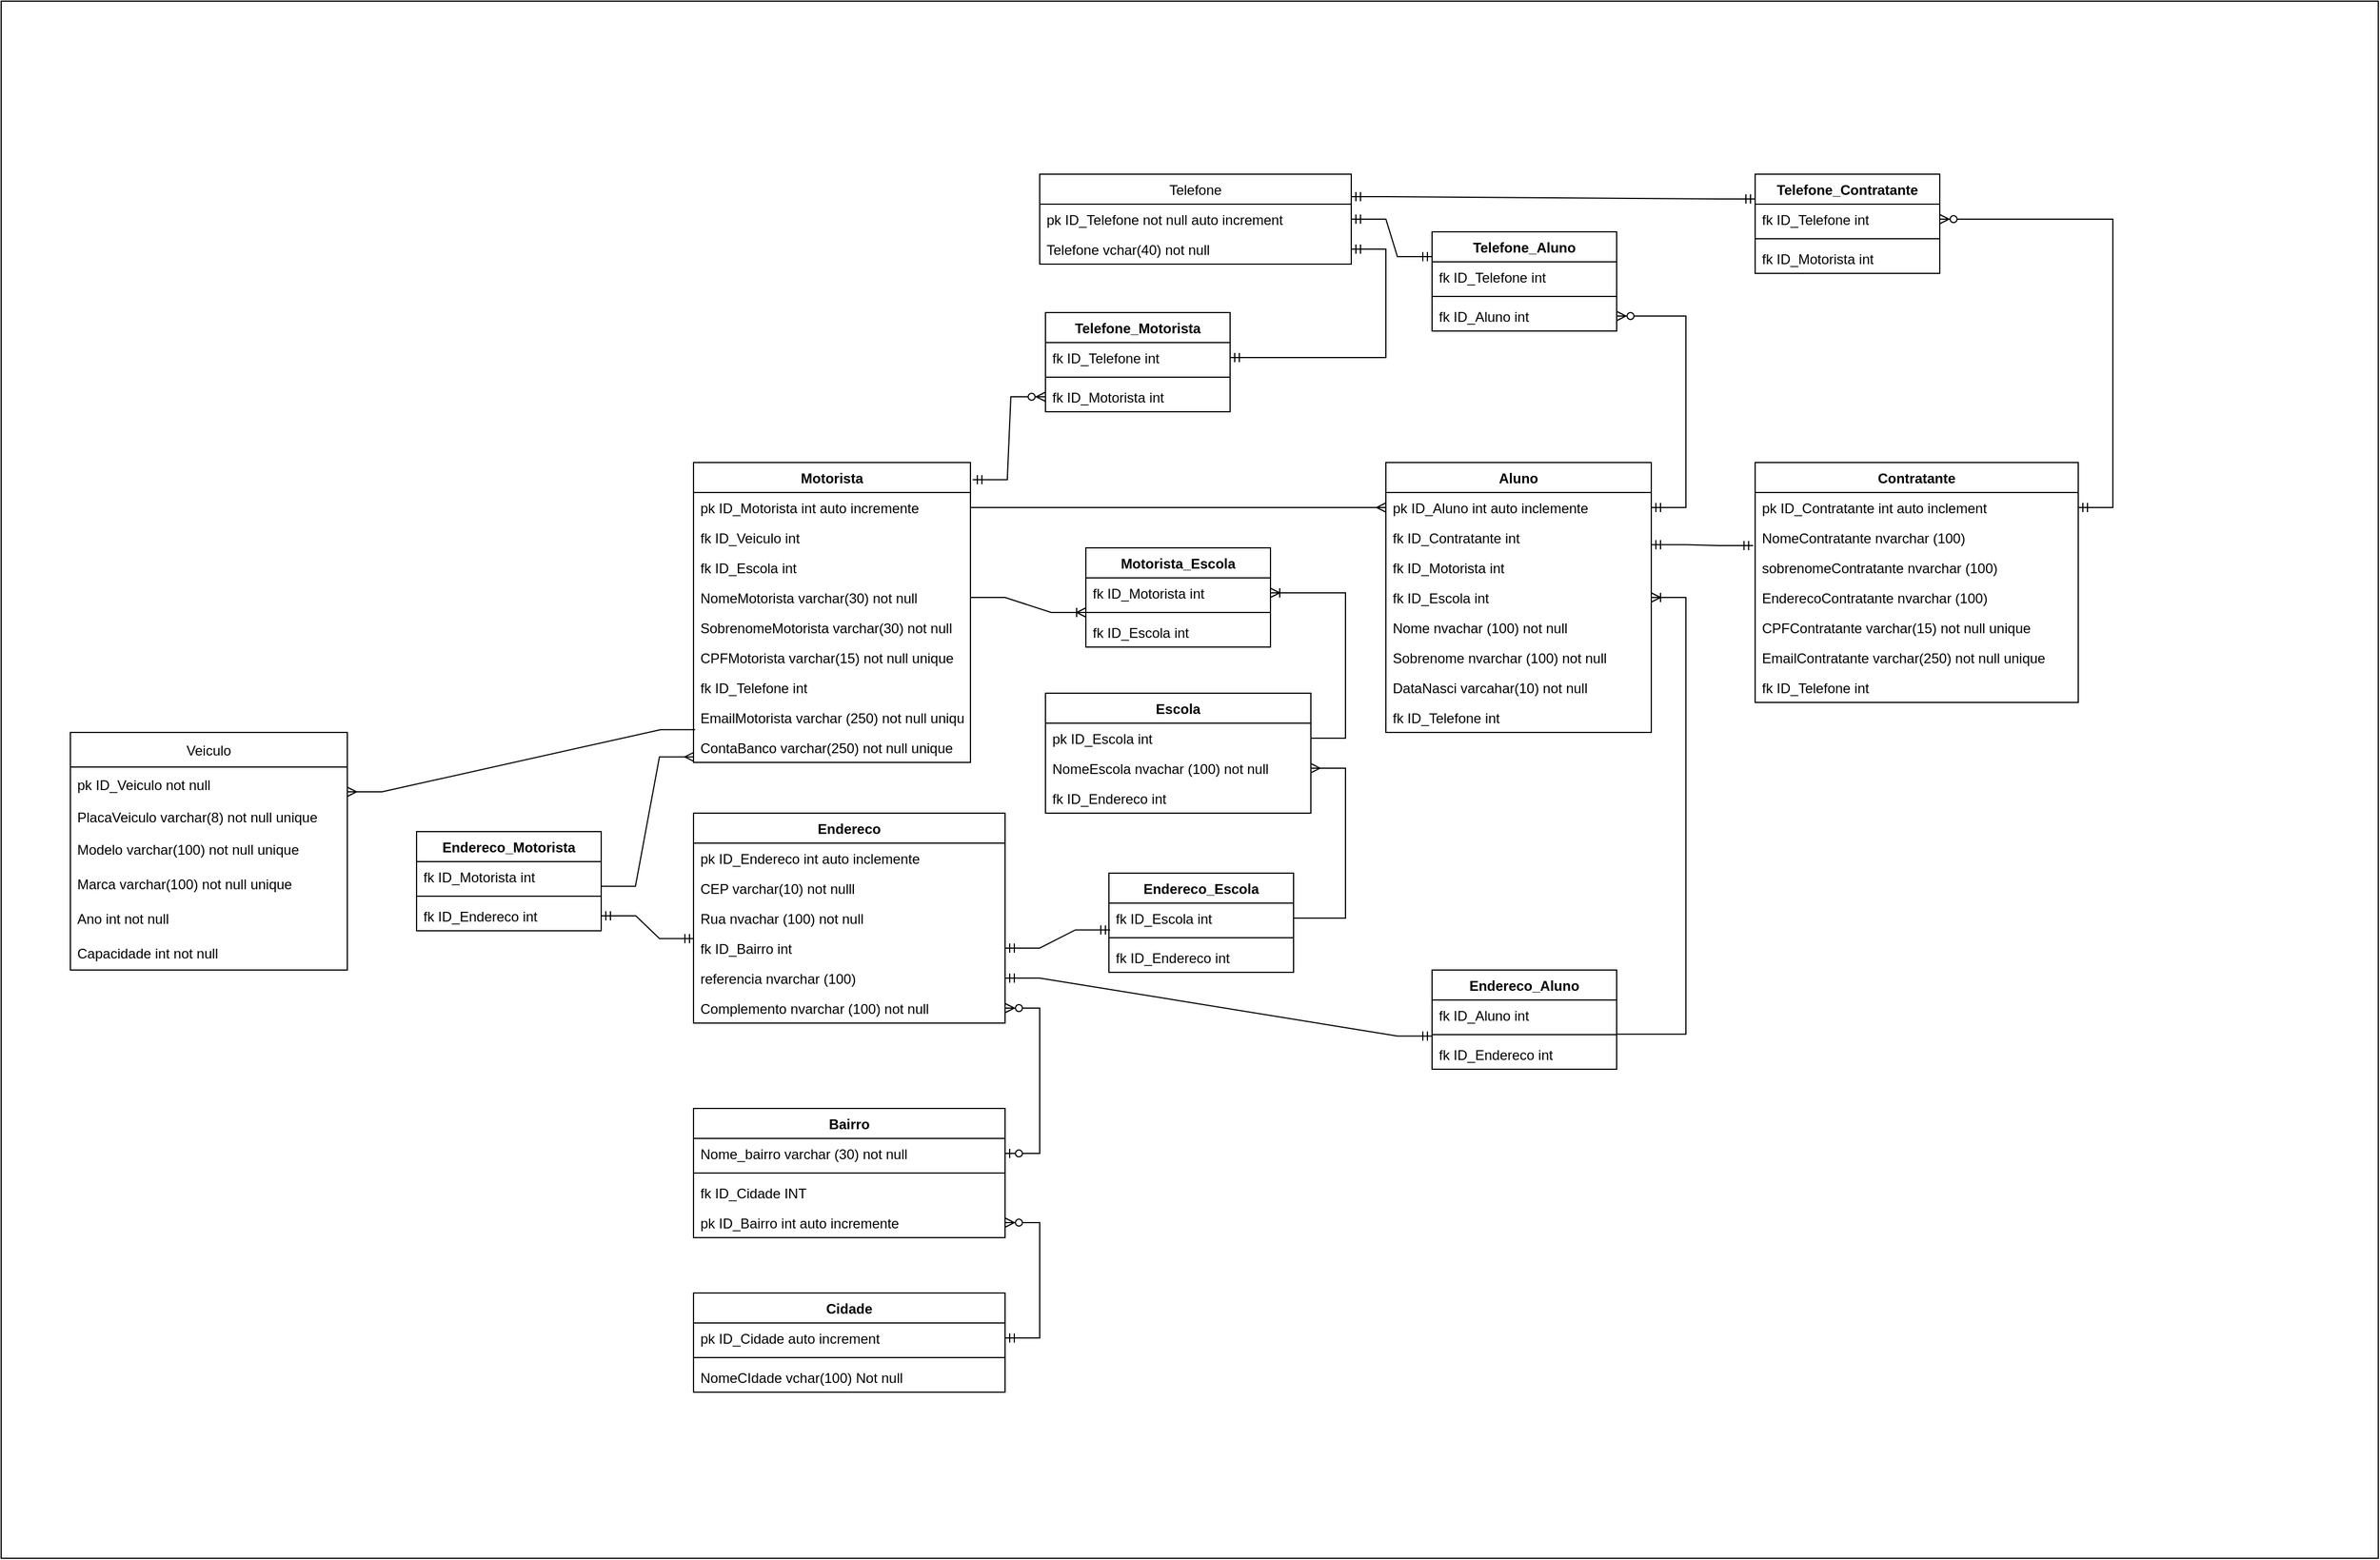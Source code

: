 <mxfile version="20.2.3" type="device"><diagram id="C5RBs43oDa-KdzZeNtuy" name="Page-1"><mxGraphModel dx="4017" dy="2792" grid="1" gridSize="10" guides="1" tooltips="1" connect="1" arrows="1" fold="1" page="1" pageScale="1" pageWidth="827" pageHeight="1169" math="0" shadow="0"><root><mxCell id="WIyWlLk6GJQsqaUBKTNV-0"/><mxCell id="WIyWlLk6GJQsqaUBKTNV-1" parent="WIyWlLk6GJQsqaUBKTNV-0"/><mxCell id="rhTi-nzraKTTdMHoR8_m-127" value="" style="rounded=0;whiteSpace=wrap;html=1;" vertex="1" parent="WIyWlLk6GJQsqaUBKTNV-1"><mxGeometry x="-640" y="-320" width="2060" height="1350" as="geometry"/></mxCell><mxCell id="ITnUbmTywbVTfuxP0WSA-22" value="Motorista" style="swimlane;fontStyle=1;align=center;verticalAlign=top;childLayout=stackLayout;horizontal=1;startSize=26;horizontalStack=0;resizeParent=1;resizeParentMax=0;resizeLast=0;collapsible=1;marginBottom=0;" parent="WIyWlLk6GJQsqaUBKTNV-1" vertex="1"><mxGeometry x="-40" y="80" width="240" height="260" as="geometry"/></mxCell><mxCell id="ITnUbmTywbVTfuxP0WSA-23" value="pk ID_Motorista int auto incremente" style="text;strokeColor=none;fillColor=none;align=left;verticalAlign=top;spacingLeft=4;spacingRight=4;overflow=hidden;rotatable=0;points=[[0,0.5],[1,0.5]];portConstraint=eastwest;" parent="ITnUbmTywbVTfuxP0WSA-22" vertex="1"><mxGeometry y="26" width="240" height="26" as="geometry"/></mxCell><mxCell id="ITnUbmTywbVTfuxP0WSA-55" value="fk ID_Veiculo int" style="text;strokeColor=none;fillColor=none;align=left;verticalAlign=top;spacingLeft=4;spacingRight=4;overflow=hidden;rotatable=0;points=[[0,0.5],[1,0.5]];portConstraint=eastwest;" parent="ITnUbmTywbVTfuxP0WSA-22" vertex="1"><mxGeometry y="52" width="240" height="26" as="geometry"/></mxCell><mxCell id="ITnUbmTywbVTfuxP0WSA-59" value="fk ID_Escola int" style="text;strokeColor=none;fillColor=none;align=left;verticalAlign=top;spacingLeft=4;spacingRight=4;overflow=hidden;rotatable=0;points=[[0,0.5],[1,0.5]];portConstraint=eastwest;" parent="ITnUbmTywbVTfuxP0WSA-22" vertex="1"><mxGeometry y="78" width="240" height="26" as="geometry"/></mxCell><mxCell id="ITnUbmTywbVTfuxP0WSA-60" value="NomeMotorista varchar(30) not null" style="text;strokeColor=none;fillColor=none;align=left;verticalAlign=top;spacingLeft=4;spacingRight=4;overflow=hidden;rotatable=0;points=[[0,0.5],[1,0.5]];portConstraint=eastwest;" parent="ITnUbmTywbVTfuxP0WSA-22" vertex="1"><mxGeometry y="104" width="240" height="26" as="geometry"/></mxCell><mxCell id="rhTi-nzraKTTdMHoR8_m-125" value="SobrenomeMotorista varchar(30) not null" style="text;strokeColor=none;fillColor=none;align=left;verticalAlign=top;spacingLeft=4;spacingRight=4;overflow=hidden;rotatable=0;points=[[0,0.5],[1,0.5]];portConstraint=eastwest;" vertex="1" parent="ITnUbmTywbVTfuxP0WSA-22"><mxGeometry y="130" width="240" height="26" as="geometry"/></mxCell><mxCell id="ITnUbmTywbVTfuxP0WSA-61" value="CPFMotorista varchar(15) not null unique" style="text;strokeColor=none;fillColor=none;align=left;verticalAlign=top;spacingLeft=4;spacingRight=4;overflow=hidden;rotatable=0;points=[[0,0.5],[1,0.5]];portConstraint=eastwest;" parent="ITnUbmTywbVTfuxP0WSA-22" vertex="1"><mxGeometry y="156" width="240" height="26" as="geometry"/></mxCell><mxCell id="ITnUbmTywbVTfuxP0WSA-62" value="fk ID_Telefone int" style="text;strokeColor=none;fillColor=none;align=left;verticalAlign=top;spacingLeft=4;spacingRight=4;overflow=hidden;rotatable=0;points=[[0,0.5],[1,0.5]];portConstraint=eastwest;" parent="ITnUbmTywbVTfuxP0WSA-22" vertex="1"><mxGeometry y="182" width="240" height="26" as="geometry"/></mxCell><mxCell id="ITnUbmTywbVTfuxP0WSA-63" value="EmailMotorista varchar (250) not null unique" style="text;strokeColor=none;fillColor=none;align=left;verticalAlign=top;spacingLeft=4;spacingRight=4;overflow=hidden;rotatable=0;points=[[0,0.5],[1,0.5]];portConstraint=eastwest;" parent="ITnUbmTywbVTfuxP0WSA-22" vertex="1"><mxGeometry y="208" width="240" height="26" as="geometry"/></mxCell><mxCell id="ITnUbmTywbVTfuxP0WSA-64" value="ContaBanco varchar(250) not null unique" style="text;strokeColor=none;fillColor=none;align=left;verticalAlign=top;spacingLeft=4;spacingRight=4;overflow=hidden;rotatable=0;points=[[0,0.5],[1,0.5]];portConstraint=eastwest;" parent="ITnUbmTywbVTfuxP0WSA-22" vertex="1"><mxGeometry y="234" width="240" height="26" as="geometry"/></mxCell><mxCell id="ITnUbmTywbVTfuxP0WSA-65" value="Escola" style="swimlane;fontStyle=1;align=center;verticalAlign=top;childLayout=stackLayout;horizontal=1;startSize=26;horizontalStack=0;resizeParent=1;resizeParentMax=0;resizeLast=0;collapsible=1;marginBottom=0;" parent="WIyWlLk6GJQsqaUBKTNV-1" vertex="1"><mxGeometry x="265" y="280" width="230" height="104" as="geometry"/></mxCell><mxCell id="ITnUbmTywbVTfuxP0WSA-66" value="pk ID_Escola int " style="text;strokeColor=none;fillColor=none;align=left;verticalAlign=top;spacingLeft=4;spacingRight=4;overflow=hidden;rotatable=0;points=[[0,0.5],[1,0.5]];portConstraint=eastwest;" parent="ITnUbmTywbVTfuxP0WSA-65" vertex="1"><mxGeometry y="26" width="230" height="26" as="geometry"/></mxCell><mxCell id="ITnUbmTywbVTfuxP0WSA-68" value="NomeEscola nvachar (100) not null" style="text;strokeColor=none;fillColor=none;align=left;verticalAlign=top;spacingLeft=4;spacingRight=4;overflow=hidden;rotatable=0;points=[[0,0.5],[1,0.5]];portConstraint=eastwest;" parent="ITnUbmTywbVTfuxP0WSA-65" vertex="1"><mxGeometry y="52" width="230" height="26" as="geometry"/></mxCell><mxCell id="ITnUbmTywbVTfuxP0WSA-69" value="fk ID_Endereco int " style="text;strokeColor=none;fillColor=none;align=left;verticalAlign=top;spacingLeft=4;spacingRight=4;overflow=hidden;rotatable=0;points=[[0,0.5],[1,0.5]];portConstraint=eastwest;" parent="ITnUbmTywbVTfuxP0WSA-65" vertex="1"><mxGeometry y="78" width="230" height="26" as="geometry"/></mxCell><mxCell id="ITnUbmTywbVTfuxP0WSA-75" value="Veiculo" style="swimlane;fontStyle=0;childLayout=stackLayout;horizontal=1;startSize=30;horizontalStack=0;resizeParent=1;resizeParentMax=0;resizeLast=0;collapsible=1;marginBottom=0;" parent="WIyWlLk6GJQsqaUBKTNV-1" vertex="1"><mxGeometry x="-580" y="314" width="240" height="206" as="geometry"/></mxCell><mxCell id="ITnUbmTywbVTfuxP0WSA-78" value="pk ID_Veiculo not null" style="text;strokeColor=none;fillColor=none;align=left;verticalAlign=middle;spacingLeft=4;spacingRight=4;overflow=hidden;points=[[0,0.5],[1,0.5]];portConstraint=eastwest;rotatable=0;" parent="ITnUbmTywbVTfuxP0WSA-75" vertex="1"><mxGeometry y="30" width="240" height="30" as="geometry"/></mxCell><mxCell id="ITnUbmTywbVTfuxP0WSA-25" value="PlacaVeiculo varchar(8) not null unique" style="text;strokeColor=none;fillColor=none;align=left;verticalAlign=top;spacingLeft=4;spacingRight=4;overflow=hidden;rotatable=0;points=[[0,0.5],[1,0.5]];portConstraint=eastwest;" parent="ITnUbmTywbVTfuxP0WSA-75" vertex="1"><mxGeometry y="60" width="240" height="26" as="geometry"/></mxCell><mxCell id="ITnUbmTywbVTfuxP0WSA-76" value="Modelo varchar(100) not null unique" style="text;strokeColor=none;fillColor=none;align=left;verticalAlign=middle;spacingLeft=4;spacingRight=4;overflow=hidden;points=[[0,0.5],[1,0.5]];portConstraint=eastwest;rotatable=0;" parent="ITnUbmTywbVTfuxP0WSA-75" vertex="1"><mxGeometry y="86" width="240" height="30" as="geometry"/></mxCell><mxCell id="rhTi-nzraKTTdMHoR8_m-111" value="Marca varchar(100) not null unique" style="text;strokeColor=none;fillColor=none;align=left;verticalAlign=middle;spacingLeft=4;spacingRight=4;overflow=hidden;points=[[0,0.5],[1,0.5]];portConstraint=eastwest;rotatable=0;" vertex="1" parent="ITnUbmTywbVTfuxP0WSA-75"><mxGeometry y="116" width="240" height="30" as="geometry"/></mxCell><mxCell id="rhTi-nzraKTTdMHoR8_m-112" value="Ano int not null" style="text;strokeColor=none;fillColor=none;align=left;verticalAlign=middle;spacingLeft=4;spacingRight=4;overflow=hidden;points=[[0,0.5],[1,0.5]];portConstraint=eastwest;rotatable=0;" vertex="1" parent="ITnUbmTywbVTfuxP0WSA-75"><mxGeometry y="146" width="240" height="30" as="geometry"/></mxCell><mxCell id="ITnUbmTywbVTfuxP0WSA-77" value="Capacidade int not null" style="text;strokeColor=none;fillColor=none;align=left;verticalAlign=middle;spacingLeft=4;spacingRight=4;overflow=hidden;points=[[0,0.5],[1,0.5]];portConstraint=eastwest;rotatable=0;" parent="ITnUbmTywbVTfuxP0WSA-75" vertex="1"><mxGeometry y="176" width="240" height="30" as="geometry"/></mxCell><mxCell id="ITnUbmTywbVTfuxP0WSA-79" value="Aluno" style="swimlane;fontStyle=1;align=center;verticalAlign=top;childLayout=stackLayout;horizontal=1;startSize=26;horizontalStack=0;resizeParent=1;resizeParentMax=0;resizeLast=0;collapsible=1;marginBottom=0;" parent="WIyWlLk6GJQsqaUBKTNV-1" vertex="1"><mxGeometry x="560" y="80" width="230" height="234" as="geometry"/></mxCell><mxCell id="ITnUbmTywbVTfuxP0WSA-80" value="pk ID_Aluno int auto inclemente" style="text;strokeColor=none;fillColor=none;align=left;verticalAlign=top;spacingLeft=4;spacingRight=4;overflow=hidden;rotatable=0;points=[[0,0.5],[1,0.5]];portConstraint=eastwest;" parent="ITnUbmTywbVTfuxP0WSA-79" vertex="1"><mxGeometry y="26" width="230" height="26" as="geometry"/></mxCell><mxCell id="rhTi-nzraKTTdMHoR8_m-65" value="fk ID_Contratante int" style="text;strokeColor=none;fillColor=none;align=left;verticalAlign=top;spacingLeft=4;spacingRight=4;overflow=hidden;rotatable=0;points=[[0,0.5],[1,0.5]];portConstraint=eastwest;" vertex="1" parent="ITnUbmTywbVTfuxP0WSA-79"><mxGeometry y="52" width="230" height="26" as="geometry"/></mxCell><mxCell id="ITnUbmTywbVTfuxP0WSA-82" value="fk ID_Motorista int" style="text;strokeColor=none;fillColor=none;align=left;verticalAlign=top;spacingLeft=4;spacingRight=4;overflow=hidden;rotatable=0;points=[[0,0.5],[1,0.5]];portConstraint=eastwest;" parent="ITnUbmTywbVTfuxP0WSA-79" vertex="1"><mxGeometry y="78" width="230" height="26" as="geometry"/></mxCell><mxCell id="ITnUbmTywbVTfuxP0WSA-84" value="fk ID_Escola int" style="text;strokeColor=none;fillColor=none;align=left;verticalAlign=top;spacingLeft=4;spacingRight=4;overflow=hidden;rotatable=0;points=[[0,0.5],[1,0.5]];portConstraint=eastwest;" parent="ITnUbmTywbVTfuxP0WSA-79" vertex="1"><mxGeometry y="104" width="230" height="26" as="geometry"/></mxCell><mxCell id="rhTi-nzraKTTdMHoR8_m-80" value="Nome nvachar (100) not null" style="text;strokeColor=none;fillColor=none;align=left;verticalAlign=top;spacingLeft=4;spacingRight=4;overflow=hidden;rotatable=0;points=[[0,0.5],[1,0.5]];portConstraint=eastwest;" vertex="1" parent="ITnUbmTywbVTfuxP0WSA-79"><mxGeometry y="130" width="230" height="26" as="geometry"/></mxCell><mxCell id="rhTi-nzraKTTdMHoR8_m-81" value="Sobrenome nvarchar (100) not null" style="text;strokeColor=none;fillColor=none;align=left;verticalAlign=top;spacingLeft=4;spacingRight=4;overflow=hidden;rotatable=0;points=[[0,0.5],[1,0.5]];portConstraint=eastwest;" vertex="1" parent="ITnUbmTywbVTfuxP0WSA-79"><mxGeometry y="156" width="230" height="26" as="geometry"/></mxCell><mxCell id="rhTi-nzraKTTdMHoR8_m-82" value="DataNasci varcahar(10) not null" style="text;strokeColor=none;fillColor=none;align=left;verticalAlign=top;spacingLeft=4;spacingRight=4;overflow=hidden;rotatable=0;points=[[0,0.5],[1,0.5]];portConstraint=eastwest;" vertex="1" parent="ITnUbmTywbVTfuxP0WSA-79"><mxGeometry y="182" width="230" height="26" as="geometry"/></mxCell><mxCell id="rhTi-nzraKTTdMHoR8_m-83" value="fk ID_Telefone int" style="text;strokeColor=none;fillColor=none;align=left;verticalAlign=top;spacingLeft=4;spacingRight=4;overflow=hidden;rotatable=0;points=[[0,0.5],[1,0.5]];portConstraint=eastwest;" vertex="1" parent="ITnUbmTywbVTfuxP0WSA-79"><mxGeometry y="208" width="230" height="26" as="geometry"/></mxCell><mxCell id="ITnUbmTywbVTfuxP0WSA-85" value="Contratante" style="swimlane;fontStyle=1;align=center;verticalAlign=top;childLayout=stackLayout;horizontal=1;startSize=26;horizontalStack=0;resizeParent=1;resizeParentMax=0;resizeLast=0;collapsible=1;marginBottom=0;" parent="WIyWlLk6GJQsqaUBKTNV-1" vertex="1"><mxGeometry x="880" y="80" width="280" height="208" as="geometry"/></mxCell><mxCell id="ITnUbmTywbVTfuxP0WSA-86" value="pk ID_Contratante int auto inclement" style="text;strokeColor=none;fillColor=none;align=left;verticalAlign=top;spacingLeft=4;spacingRight=4;overflow=hidden;rotatable=0;points=[[0,0.5],[1,0.5]];portConstraint=eastwest;" parent="ITnUbmTywbVTfuxP0WSA-85" vertex="1"><mxGeometry y="26" width="280" height="26" as="geometry"/></mxCell><mxCell id="ITnUbmTywbVTfuxP0WSA-89" value="NomeContratante nvarchar (100)" style="text;strokeColor=none;fillColor=none;align=left;verticalAlign=top;spacingLeft=4;spacingRight=4;overflow=hidden;rotatable=0;points=[[0,0.5],[1,0.5]];portConstraint=eastwest;" parent="ITnUbmTywbVTfuxP0WSA-85" vertex="1"><mxGeometry y="52" width="280" height="26" as="geometry"/></mxCell><mxCell id="rhTi-nzraKTTdMHoR8_m-126" value="sobrenomeContratante nvarchar (100)" style="text;strokeColor=none;fillColor=none;align=left;verticalAlign=top;spacingLeft=4;spacingRight=4;overflow=hidden;rotatable=0;points=[[0,0.5],[1,0.5]];portConstraint=eastwest;" vertex="1" parent="ITnUbmTywbVTfuxP0WSA-85"><mxGeometry y="78" width="280" height="26" as="geometry"/></mxCell><mxCell id="ITnUbmTywbVTfuxP0WSA-90" value="EnderecoContratante nvarchar (100)" style="text;strokeColor=none;fillColor=none;align=left;verticalAlign=top;spacingLeft=4;spacingRight=4;overflow=hidden;rotatable=0;points=[[0,0.5],[1,0.5]];portConstraint=eastwest;" parent="ITnUbmTywbVTfuxP0WSA-85" vertex="1"><mxGeometry y="104" width="280" height="26" as="geometry"/></mxCell><mxCell id="ITnUbmTywbVTfuxP0WSA-91" value="CPFContratante varchar(15) not null unique" style="text;strokeColor=none;fillColor=none;align=left;verticalAlign=top;spacingLeft=4;spacingRight=4;overflow=hidden;rotatable=0;points=[[0,0.5],[1,0.5]];portConstraint=eastwest;" parent="ITnUbmTywbVTfuxP0WSA-85" vertex="1"><mxGeometry y="130" width="280" height="26" as="geometry"/></mxCell><mxCell id="ITnUbmTywbVTfuxP0WSA-92" value="EmailContratante varchar(250) not null unique" style="text;strokeColor=none;fillColor=none;align=left;verticalAlign=top;spacingLeft=4;spacingRight=4;overflow=hidden;rotatable=0;points=[[0,0.5],[1,0.5]];portConstraint=eastwest;" parent="ITnUbmTywbVTfuxP0WSA-85" vertex="1"><mxGeometry y="156" width="280" height="26" as="geometry"/></mxCell><mxCell id="rhTi-nzraKTTdMHoR8_m-98" value="fk ID_Telefone int" style="text;strokeColor=none;fillColor=none;align=left;verticalAlign=top;spacingLeft=4;spacingRight=4;overflow=hidden;rotatable=0;points=[[0,0.5],[1,0.5]];portConstraint=eastwest;" vertex="1" parent="ITnUbmTywbVTfuxP0WSA-85"><mxGeometry y="182" width="280" height="26" as="geometry"/></mxCell><mxCell id="rhTi-nzraKTTdMHoR8_m-3" value="Motorista_Escola" style="swimlane;fontStyle=1;align=center;verticalAlign=top;childLayout=stackLayout;horizontal=1;startSize=26;horizontalStack=0;resizeParent=1;resizeParentMax=0;resizeLast=0;collapsible=1;marginBottom=0;" vertex="1" parent="WIyWlLk6GJQsqaUBKTNV-1"><mxGeometry x="300" y="154" width="160" height="86" as="geometry"/></mxCell><mxCell id="rhTi-nzraKTTdMHoR8_m-4" value="fk ID_Motorista int" style="text;strokeColor=none;fillColor=none;align=left;verticalAlign=top;spacingLeft=4;spacingRight=4;overflow=hidden;rotatable=0;points=[[0,0.5],[1,0.5]];portConstraint=eastwest;" vertex="1" parent="rhTi-nzraKTTdMHoR8_m-3"><mxGeometry y="26" width="160" height="26" as="geometry"/></mxCell><mxCell id="rhTi-nzraKTTdMHoR8_m-5" value="" style="line;strokeWidth=1;fillColor=none;align=left;verticalAlign=middle;spacingTop=-1;spacingLeft=3;spacingRight=3;rotatable=0;labelPosition=right;points=[];portConstraint=eastwest;" vertex="1" parent="rhTi-nzraKTTdMHoR8_m-3"><mxGeometry y="52" width="160" height="8" as="geometry"/></mxCell><mxCell id="rhTi-nzraKTTdMHoR8_m-6" value="fk ID_Escola int" style="text;strokeColor=none;fillColor=none;align=left;verticalAlign=top;spacingLeft=4;spacingRight=4;overflow=hidden;rotatable=0;points=[[0,0.5],[1,0.5]];portConstraint=eastwest;" vertex="1" parent="rhTi-nzraKTTdMHoR8_m-3"><mxGeometry y="60" width="160" height="26" as="geometry"/></mxCell><mxCell id="rhTi-nzraKTTdMHoR8_m-8" value="" style="edgeStyle=entityRelationEdgeStyle;fontSize=12;html=1;endArrow=ERoneToMany;rounded=0;" edge="1" parent="WIyWlLk6GJQsqaUBKTNV-1" source="ITnUbmTywbVTfuxP0WSA-66" target="rhTi-nzraKTTdMHoR8_m-4"><mxGeometry width="100" height="100" relative="1" as="geometry"><mxPoint x="600" y="330" as="sourcePoint"/><mxPoint x="510" y="210" as="targetPoint"/></mxGeometry></mxCell><mxCell id="rhTi-nzraKTTdMHoR8_m-9" value="" style="edgeStyle=entityRelationEdgeStyle;fontSize=12;html=1;endArrow=ERoneToMany;rounded=0;exitX=1;exitY=0.5;exitDx=0;exitDy=0;" edge="1" parent="WIyWlLk6GJQsqaUBKTNV-1" source="ITnUbmTywbVTfuxP0WSA-60"><mxGeometry width="100" height="100" relative="1" as="geometry"><mxPoint x="220" y="310" as="sourcePoint"/><mxPoint x="300" y="210" as="targetPoint"/></mxGeometry></mxCell><mxCell id="rhTi-nzraKTTdMHoR8_m-10" value="" style="edgeStyle=entityRelationEdgeStyle;fontSize=12;html=1;endArrow=ERmany;rounded=0;entryX=1;entryY=0.25;entryDx=0;entryDy=0;exitX=0.006;exitY=-0.091;exitDx=0;exitDy=0;exitPerimeter=0;" edge="1" parent="WIyWlLk6GJQsqaUBKTNV-1" source="ITnUbmTywbVTfuxP0WSA-64" target="ITnUbmTywbVTfuxP0WSA-75"><mxGeometry width="100" height="100" relative="1" as="geometry"><mxPoint x="250" y="370" as="sourcePoint"/><mxPoint x="690" y="300" as="targetPoint"/></mxGeometry></mxCell><mxCell id="rhTi-nzraKTTdMHoR8_m-11" value="Telefone" style="swimlane;fontStyle=0;childLayout=stackLayout;horizontal=1;startSize=26;fillColor=none;horizontalStack=0;resizeParent=1;resizeParentMax=0;resizeLast=0;collapsible=1;marginBottom=0;" vertex="1" parent="WIyWlLk6GJQsqaUBKTNV-1"><mxGeometry x="260" y="-170" width="270" height="78" as="geometry"/></mxCell><mxCell id="rhTi-nzraKTTdMHoR8_m-12" value="pk ID_Telefone not null auto increment" style="text;strokeColor=none;fillColor=none;align=left;verticalAlign=top;spacingLeft=4;spacingRight=4;overflow=hidden;rotatable=0;points=[[0,0.5],[1,0.5]];portConstraint=eastwest;" vertex="1" parent="rhTi-nzraKTTdMHoR8_m-11"><mxGeometry y="26" width="270" height="26" as="geometry"/></mxCell><mxCell id="rhTi-nzraKTTdMHoR8_m-13" value="Telefone vchar(40) not null" style="text;strokeColor=none;fillColor=none;align=left;verticalAlign=top;spacingLeft=4;spacingRight=4;overflow=hidden;rotatable=0;points=[[0,0.5],[1,0.5]];portConstraint=eastwest;" vertex="1" parent="rhTi-nzraKTTdMHoR8_m-11"><mxGeometry y="52" width="270" height="26" as="geometry"/></mxCell><mxCell id="rhTi-nzraKTTdMHoR8_m-29" value="Endereco" style="swimlane;fontStyle=1;align=center;verticalAlign=top;childLayout=stackLayout;horizontal=1;startSize=26;horizontalStack=0;resizeParent=1;resizeParentMax=0;resizeLast=0;collapsible=1;marginBottom=0;" vertex="1" parent="WIyWlLk6GJQsqaUBKTNV-1"><mxGeometry x="-40" y="384" width="270" height="182" as="geometry"/></mxCell><mxCell id="rhTi-nzraKTTdMHoR8_m-30" value="pk ID_Endereco int auto inclemente" style="text;strokeColor=none;fillColor=none;align=left;verticalAlign=top;spacingLeft=4;spacingRight=4;overflow=hidden;rotatable=0;points=[[0,0.5],[1,0.5]];portConstraint=eastwest;" vertex="1" parent="rhTi-nzraKTTdMHoR8_m-29"><mxGeometry y="26" width="270" height="26" as="geometry"/></mxCell><mxCell id="rhTi-nzraKTTdMHoR8_m-32" value="CEP varchar(10) not nulll " style="text;strokeColor=none;fillColor=none;align=left;verticalAlign=top;spacingLeft=4;spacingRight=4;overflow=hidden;rotatable=0;points=[[0,0.5],[1,0.5]];portConstraint=eastwest;" vertex="1" parent="rhTi-nzraKTTdMHoR8_m-29"><mxGeometry y="52" width="270" height="26" as="geometry"/></mxCell><mxCell id="rhTi-nzraKTTdMHoR8_m-33" value="Rua nvachar (100) not null" style="text;strokeColor=none;fillColor=none;align=left;verticalAlign=top;spacingLeft=4;spacingRight=4;overflow=hidden;rotatable=0;points=[[0,0.5],[1,0.5]];portConstraint=eastwest;" vertex="1" parent="rhTi-nzraKTTdMHoR8_m-29"><mxGeometry y="78" width="270" height="26" as="geometry"/></mxCell><mxCell id="rhTi-nzraKTTdMHoR8_m-34" value="fk ID_Bairro int " style="text;strokeColor=none;fillColor=none;align=left;verticalAlign=top;spacingLeft=4;spacingRight=4;overflow=hidden;rotatable=0;points=[[0,0.5],[1,0.5]];portConstraint=eastwest;" vertex="1" parent="rhTi-nzraKTTdMHoR8_m-29"><mxGeometry y="104" width="270" height="26" as="geometry"/></mxCell><mxCell id="rhTi-nzraKTTdMHoR8_m-37" value="referencia nvarchar (100) " style="text;strokeColor=none;fillColor=none;align=left;verticalAlign=top;spacingLeft=4;spacingRight=4;overflow=hidden;rotatable=0;points=[[0,0.5],[1,0.5]];portConstraint=eastwest;" vertex="1" parent="rhTi-nzraKTTdMHoR8_m-29"><mxGeometry y="130" width="270" height="26" as="geometry"/></mxCell><mxCell id="rhTi-nzraKTTdMHoR8_m-38" value="Complemento nvarchar (100) not null" style="text;strokeColor=none;fillColor=none;align=left;verticalAlign=top;spacingLeft=4;spacingRight=4;overflow=hidden;rotatable=0;points=[[0,0.5],[1,0.5]];portConstraint=eastwest;" vertex="1" parent="rhTi-nzraKTTdMHoR8_m-29"><mxGeometry y="156" width="270" height="26" as="geometry"/></mxCell><mxCell id="rhTi-nzraKTTdMHoR8_m-48" value="Endereco_Aluno" style="swimlane;fontStyle=1;align=center;verticalAlign=top;childLayout=stackLayout;horizontal=1;startSize=26;horizontalStack=0;resizeParent=1;resizeParentMax=0;resizeLast=0;collapsible=1;marginBottom=0;" vertex="1" parent="WIyWlLk6GJQsqaUBKTNV-1"><mxGeometry x="600" y="520" width="160" height="86" as="geometry"/></mxCell><mxCell id="rhTi-nzraKTTdMHoR8_m-49" value="fk ID_Aluno int" style="text;strokeColor=none;fillColor=none;align=left;verticalAlign=top;spacingLeft=4;spacingRight=4;overflow=hidden;rotatable=0;points=[[0,0.5],[1,0.5]];portConstraint=eastwest;" vertex="1" parent="rhTi-nzraKTTdMHoR8_m-48"><mxGeometry y="26" width="160" height="26" as="geometry"/></mxCell><mxCell id="rhTi-nzraKTTdMHoR8_m-50" value="" style="line;strokeWidth=1;fillColor=none;align=left;verticalAlign=middle;spacingTop=-1;spacingLeft=3;spacingRight=3;rotatable=0;labelPosition=right;points=[];portConstraint=eastwest;" vertex="1" parent="rhTi-nzraKTTdMHoR8_m-48"><mxGeometry y="52" width="160" height="8" as="geometry"/></mxCell><mxCell id="rhTi-nzraKTTdMHoR8_m-51" value="fk ID_Endereco int" style="text;strokeColor=none;fillColor=none;align=left;verticalAlign=top;spacingLeft=4;spacingRight=4;overflow=hidden;rotatable=0;points=[[0,0.5],[1,0.5]];portConstraint=eastwest;" vertex="1" parent="rhTi-nzraKTTdMHoR8_m-48"><mxGeometry y="60" width="160" height="26" as="geometry"/></mxCell><mxCell id="rhTi-nzraKTTdMHoR8_m-52" value="Endereco_Motorista" style="swimlane;fontStyle=1;align=center;verticalAlign=top;childLayout=stackLayout;horizontal=1;startSize=26;horizontalStack=0;resizeParent=1;resizeParentMax=0;resizeLast=0;collapsible=1;marginBottom=0;" vertex="1" parent="WIyWlLk6GJQsqaUBKTNV-1"><mxGeometry x="-280" y="400" width="160" height="86" as="geometry"/></mxCell><mxCell id="rhTi-nzraKTTdMHoR8_m-53" value="fk ID_Motorista int" style="text;strokeColor=none;fillColor=none;align=left;verticalAlign=top;spacingLeft=4;spacingRight=4;overflow=hidden;rotatable=0;points=[[0,0.5],[1,0.5]];portConstraint=eastwest;" vertex="1" parent="rhTi-nzraKTTdMHoR8_m-52"><mxGeometry y="26" width="160" height="26" as="geometry"/></mxCell><mxCell id="rhTi-nzraKTTdMHoR8_m-54" value="" style="line;strokeWidth=1;fillColor=none;align=left;verticalAlign=middle;spacingTop=-1;spacingLeft=3;spacingRight=3;rotatable=0;labelPosition=right;points=[];portConstraint=eastwest;" vertex="1" parent="rhTi-nzraKTTdMHoR8_m-52"><mxGeometry y="52" width="160" height="8" as="geometry"/></mxCell><mxCell id="rhTi-nzraKTTdMHoR8_m-55" value="fk ID_Endereco int" style="text;strokeColor=none;fillColor=none;align=left;verticalAlign=top;spacingLeft=4;spacingRight=4;overflow=hidden;rotatable=0;points=[[0,0.5],[1,0.5]];portConstraint=eastwest;" vertex="1" parent="rhTi-nzraKTTdMHoR8_m-52"><mxGeometry y="60" width="160" height="26" as="geometry"/></mxCell><mxCell id="rhTi-nzraKTTdMHoR8_m-56" value="Endereco_Escola" style="swimlane;fontStyle=1;align=center;verticalAlign=top;childLayout=stackLayout;horizontal=1;startSize=26;horizontalStack=0;resizeParent=1;resizeParentMax=0;resizeLast=0;collapsible=1;marginBottom=0;" vertex="1" parent="WIyWlLk6GJQsqaUBKTNV-1"><mxGeometry x="320" y="436" width="160" height="86" as="geometry"/></mxCell><mxCell id="rhTi-nzraKTTdMHoR8_m-57" value="fk ID_Escola int" style="text;strokeColor=none;fillColor=none;align=left;verticalAlign=top;spacingLeft=4;spacingRight=4;overflow=hidden;rotatable=0;points=[[0,0.5],[1,0.5]];portConstraint=eastwest;" vertex="1" parent="rhTi-nzraKTTdMHoR8_m-56"><mxGeometry y="26" width="160" height="26" as="geometry"/></mxCell><mxCell id="rhTi-nzraKTTdMHoR8_m-58" value="" style="line;strokeWidth=1;fillColor=none;align=left;verticalAlign=middle;spacingTop=-1;spacingLeft=3;spacingRight=3;rotatable=0;labelPosition=right;points=[];portConstraint=eastwest;" vertex="1" parent="rhTi-nzraKTTdMHoR8_m-56"><mxGeometry y="52" width="160" height="8" as="geometry"/></mxCell><mxCell id="rhTi-nzraKTTdMHoR8_m-59" value="fk ID_Endereco int" style="text;strokeColor=none;fillColor=none;align=left;verticalAlign=top;spacingLeft=4;spacingRight=4;overflow=hidden;rotatable=0;points=[[0,0.5],[1,0.5]];portConstraint=eastwest;" vertex="1" parent="rhTi-nzraKTTdMHoR8_m-56"><mxGeometry y="60" width="160" height="26" as="geometry"/></mxCell><mxCell id="rhTi-nzraKTTdMHoR8_m-61" value="" style="edgeStyle=entityRelationEdgeStyle;fontSize=12;html=1;endArrow=ERmandOne;startArrow=ERmandOne;rounded=0;entryX=0.002;entryY=0.184;entryDx=0;entryDy=0;entryPerimeter=0;exitX=1;exitY=0.5;exitDx=0;exitDy=0;" edge="1" parent="WIyWlLk6GJQsqaUBKTNV-1" source="rhTi-nzraKTTdMHoR8_m-55" target="rhTi-nzraKTTdMHoR8_m-34"><mxGeometry width="100" height="100" relative="1" as="geometry"><mxPoint x="-190" y="660" as="sourcePoint"/><mxPoint x="-90" y="560" as="targetPoint"/></mxGeometry></mxCell><mxCell id="rhTi-nzraKTTdMHoR8_m-62" value="" style="edgeStyle=entityRelationEdgeStyle;fontSize=12;html=1;endArrow=ERmany;rounded=0;exitX=0.998;exitY=0.82;exitDx=0;exitDy=0;exitPerimeter=0;entryX=0.002;entryY=0.816;entryDx=0;entryDy=0;entryPerimeter=0;" edge="1" parent="WIyWlLk6GJQsqaUBKTNV-1" source="rhTi-nzraKTTdMHoR8_m-53" target="ITnUbmTywbVTfuxP0WSA-64"><mxGeometry width="100" height="100" relative="1" as="geometry"><mxPoint x="310" y="400" as="sourcePoint"/><mxPoint x="410" y="300" as="targetPoint"/></mxGeometry></mxCell><mxCell id="rhTi-nzraKTTdMHoR8_m-63" value="" style="edgeStyle=entityRelationEdgeStyle;fontSize=12;html=1;endArrow=ERmandOne;startArrow=ERmandOne;rounded=0;exitX=1;exitY=0.5;exitDx=0;exitDy=0;entryX=0.006;entryY=0.893;entryDx=0;entryDy=0;entryPerimeter=0;" edge="1" parent="WIyWlLk6GJQsqaUBKTNV-1" source="rhTi-nzraKTTdMHoR8_m-34" target="rhTi-nzraKTTdMHoR8_m-57"><mxGeometry width="100" height="100" relative="1" as="geometry"><mxPoint x="240" y="610" as="sourcePoint"/><mxPoint x="340" y="510" as="targetPoint"/></mxGeometry></mxCell><mxCell id="rhTi-nzraKTTdMHoR8_m-64" value="" style="edgeStyle=entityRelationEdgeStyle;fontSize=12;html=1;endArrow=ERmany;rounded=0;exitX=1;exitY=0.5;exitDx=0;exitDy=0;" edge="1" parent="WIyWlLk6GJQsqaUBKTNV-1" source="rhTi-nzraKTTdMHoR8_m-57" target="ITnUbmTywbVTfuxP0WSA-68"><mxGeometry width="100" height="100" relative="1" as="geometry"><mxPoint x="260" y="510" as="sourcePoint"/><mxPoint x="360" y="410" as="targetPoint"/></mxGeometry></mxCell><mxCell id="rhTi-nzraKTTdMHoR8_m-66" value="" style="edgeStyle=entityRelationEdgeStyle;fontSize=12;html=1;endArrow=ERmandOne;startArrow=ERmandOne;rounded=0;exitX=1;exitY=0.5;exitDx=0;exitDy=0;entryX=0;entryY=-0.106;entryDx=0;entryDy=0;entryPerimeter=0;" edge="1" parent="WIyWlLk6GJQsqaUBKTNV-1" source="rhTi-nzraKTTdMHoR8_m-37" target="rhTi-nzraKTTdMHoR8_m-51"><mxGeometry width="100" height="100" relative="1" as="geometry"><mxPoint x="430" y="720" as="sourcePoint"/><mxPoint x="530" y="620" as="targetPoint"/></mxGeometry></mxCell><mxCell id="rhTi-nzraKTTdMHoR8_m-67" value="" style="edgeStyle=entityRelationEdgeStyle;fontSize=12;html=1;endArrow=ERoneToMany;rounded=0;exitX=0.996;exitY=-0.167;exitDx=0;exitDy=0;exitPerimeter=0;" edge="1" parent="WIyWlLk6GJQsqaUBKTNV-1" source="rhTi-nzraKTTdMHoR8_m-51" target="ITnUbmTywbVTfuxP0WSA-84"><mxGeometry width="100" height="100" relative="1" as="geometry"><mxPoint x="540" y="780" as="sourcePoint"/><mxPoint x="830" y="210" as="targetPoint"/></mxGeometry></mxCell><mxCell id="rhTi-nzraKTTdMHoR8_m-72" value="" style="edgeStyle=entityRelationEdgeStyle;fontSize=12;html=1;endArrow=ERmany;rounded=0;exitX=1;exitY=0.5;exitDx=0;exitDy=0;entryX=0;entryY=0.5;entryDx=0;entryDy=0;" edge="1" parent="WIyWlLk6GJQsqaUBKTNV-1" source="ITnUbmTywbVTfuxP0WSA-23" target="ITnUbmTywbVTfuxP0WSA-80"><mxGeometry width="100" height="100" relative="1" as="geometry"><mxPoint x="370" y="70" as="sourcePoint"/><mxPoint x="470" y="-30" as="targetPoint"/></mxGeometry></mxCell><mxCell id="rhTi-nzraKTTdMHoR8_m-73" value="" style="edgeStyle=entityRelationEdgeStyle;fontSize=12;html=1;endArrow=ERmandOne;startArrow=ERmandOne;rounded=0;exitX=1;exitY=0.742;exitDx=0;exitDy=0;exitPerimeter=0;entryX=-0.006;entryY=0.769;entryDx=0;entryDy=0;entryPerimeter=0;" edge="1" parent="WIyWlLk6GJQsqaUBKTNV-1" source="rhTi-nzraKTTdMHoR8_m-65" target="ITnUbmTywbVTfuxP0WSA-89"><mxGeometry width="100" height="100" relative="1" as="geometry"><mxPoint x="980" y="370" as="sourcePoint"/><mxPoint x="1080" y="270" as="targetPoint"/></mxGeometry></mxCell><mxCell id="rhTi-nzraKTTdMHoR8_m-92" value="Telefone_Motorista" style="swimlane;fontStyle=1;align=center;verticalAlign=top;childLayout=stackLayout;horizontal=1;startSize=26;horizontalStack=0;resizeParent=1;resizeParentMax=0;resizeLast=0;collapsible=1;marginBottom=0;" vertex="1" parent="WIyWlLk6GJQsqaUBKTNV-1"><mxGeometry x="265" y="-50" width="160" height="86" as="geometry"/></mxCell><mxCell id="rhTi-nzraKTTdMHoR8_m-93" value="fk ID_Telefone int" style="text;strokeColor=none;fillColor=none;align=left;verticalAlign=top;spacingLeft=4;spacingRight=4;overflow=hidden;rotatable=0;points=[[0,0.5],[1,0.5]];portConstraint=eastwest;" vertex="1" parent="rhTi-nzraKTTdMHoR8_m-92"><mxGeometry y="26" width="160" height="26" as="geometry"/></mxCell><mxCell id="rhTi-nzraKTTdMHoR8_m-94" value="" style="line;strokeWidth=1;fillColor=none;align=left;verticalAlign=middle;spacingTop=-1;spacingLeft=3;spacingRight=3;rotatable=0;labelPosition=right;points=[];portConstraint=eastwest;" vertex="1" parent="rhTi-nzraKTTdMHoR8_m-92"><mxGeometry y="52" width="160" height="8" as="geometry"/></mxCell><mxCell id="rhTi-nzraKTTdMHoR8_m-95" value="fk ID_Motorista int" style="text;strokeColor=none;fillColor=none;align=left;verticalAlign=top;spacingLeft=4;spacingRight=4;overflow=hidden;rotatable=0;points=[[0,0.5],[1,0.5]];portConstraint=eastwest;" vertex="1" parent="rhTi-nzraKTTdMHoR8_m-92"><mxGeometry y="60" width="160" height="26" as="geometry"/></mxCell><mxCell id="rhTi-nzraKTTdMHoR8_m-96" value="" style="edgeStyle=entityRelationEdgeStyle;fontSize=12;html=1;endArrow=ERmandOne;startArrow=ERmandOne;rounded=0;exitX=1;exitY=0.5;exitDx=0;exitDy=0;" edge="1" parent="WIyWlLk6GJQsqaUBKTNV-1" source="rhTi-nzraKTTdMHoR8_m-93" target="rhTi-nzraKTTdMHoR8_m-13"><mxGeometry width="100" height="100" relative="1" as="geometry"><mxPoint x="460" y="-10" as="sourcePoint"/><mxPoint x="150" y="-150" as="targetPoint"/></mxGeometry></mxCell><mxCell id="rhTi-nzraKTTdMHoR8_m-97" value="" style="edgeStyle=entityRelationEdgeStyle;fontSize=12;html=1;endArrow=ERzeroToMany;startArrow=ERmandOne;rounded=0;exitX=1.008;exitY=0.057;exitDx=0;exitDy=0;exitPerimeter=0;entryX=0;entryY=0.5;entryDx=0;entryDy=0;" edge="1" parent="WIyWlLk6GJQsqaUBKTNV-1" source="ITnUbmTywbVTfuxP0WSA-22" target="rhTi-nzraKTTdMHoR8_m-95"><mxGeometry width="100" height="100" relative="1" as="geometry"><mxPoint x="-40" y="-20" as="sourcePoint"/><mxPoint x="60" y="-120" as="targetPoint"/></mxGeometry></mxCell><mxCell id="rhTi-nzraKTTdMHoR8_m-99" value="Telefone_Aluno" style="swimlane;fontStyle=1;align=center;verticalAlign=top;childLayout=stackLayout;horizontal=1;startSize=26;horizontalStack=0;resizeParent=1;resizeParentMax=0;resizeLast=0;collapsible=1;marginBottom=0;" vertex="1" parent="WIyWlLk6GJQsqaUBKTNV-1"><mxGeometry x="600" y="-120" width="160" height="86" as="geometry"/></mxCell><mxCell id="rhTi-nzraKTTdMHoR8_m-100" value="fk ID_Telefone int" style="text;strokeColor=none;fillColor=none;align=left;verticalAlign=top;spacingLeft=4;spacingRight=4;overflow=hidden;rotatable=0;points=[[0,0.5],[1,0.5]];portConstraint=eastwest;" vertex="1" parent="rhTi-nzraKTTdMHoR8_m-99"><mxGeometry y="26" width="160" height="26" as="geometry"/></mxCell><mxCell id="rhTi-nzraKTTdMHoR8_m-101" value="" style="line;strokeWidth=1;fillColor=none;align=left;verticalAlign=middle;spacingTop=-1;spacingLeft=3;spacingRight=3;rotatable=0;labelPosition=right;points=[];portConstraint=eastwest;" vertex="1" parent="rhTi-nzraKTTdMHoR8_m-99"><mxGeometry y="52" width="160" height="8" as="geometry"/></mxCell><mxCell id="rhTi-nzraKTTdMHoR8_m-102" value="fk ID_Aluno int" style="text;strokeColor=none;fillColor=none;align=left;verticalAlign=top;spacingLeft=4;spacingRight=4;overflow=hidden;rotatable=0;points=[[0,0.5],[1,0.5]];portConstraint=eastwest;" vertex="1" parent="rhTi-nzraKTTdMHoR8_m-99"><mxGeometry y="60" width="160" height="26" as="geometry"/></mxCell><mxCell id="rhTi-nzraKTTdMHoR8_m-103" value="Telefone_Contratante" style="swimlane;fontStyle=1;align=center;verticalAlign=top;childLayout=stackLayout;horizontal=1;startSize=26;horizontalStack=0;resizeParent=1;resizeParentMax=0;resizeLast=0;collapsible=1;marginBottom=0;" vertex="1" parent="WIyWlLk6GJQsqaUBKTNV-1"><mxGeometry x="880" y="-170" width="160" height="86" as="geometry"/></mxCell><mxCell id="rhTi-nzraKTTdMHoR8_m-104" value="fk ID_Telefone int" style="text;strokeColor=none;fillColor=none;align=left;verticalAlign=top;spacingLeft=4;spacingRight=4;overflow=hidden;rotatable=0;points=[[0,0.5],[1,0.5]];portConstraint=eastwest;" vertex="1" parent="rhTi-nzraKTTdMHoR8_m-103"><mxGeometry y="26" width="160" height="26" as="geometry"/></mxCell><mxCell id="rhTi-nzraKTTdMHoR8_m-105" value="" style="line;strokeWidth=1;fillColor=none;align=left;verticalAlign=middle;spacingTop=-1;spacingLeft=3;spacingRight=3;rotatable=0;labelPosition=right;points=[];portConstraint=eastwest;" vertex="1" parent="rhTi-nzraKTTdMHoR8_m-103"><mxGeometry y="52" width="160" height="8" as="geometry"/></mxCell><mxCell id="rhTi-nzraKTTdMHoR8_m-106" value="fk ID_Motorista int" style="text;strokeColor=none;fillColor=none;align=left;verticalAlign=top;spacingLeft=4;spacingRight=4;overflow=hidden;rotatable=0;points=[[0,0.5],[1,0.5]];portConstraint=eastwest;" vertex="1" parent="rhTi-nzraKTTdMHoR8_m-103"><mxGeometry y="60" width="160" height="26" as="geometry"/></mxCell><mxCell id="rhTi-nzraKTTdMHoR8_m-107" value="" style="edgeStyle=entityRelationEdgeStyle;fontSize=12;html=1;endArrow=ERmandOne;startArrow=ERmandOne;rounded=0;exitX=0;exitY=0.25;exitDx=0;exitDy=0;entryX=1;entryY=0.5;entryDx=0;entryDy=0;" edge="1" parent="WIyWlLk6GJQsqaUBKTNV-1" source="rhTi-nzraKTTdMHoR8_m-99" target="rhTi-nzraKTTdMHoR8_m-12"><mxGeometry width="100" height="100" relative="1" as="geometry"><mxPoint x="435" y="-1" as="sourcePoint"/><mxPoint x="540" y="-95" as="targetPoint"/></mxGeometry></mxCell><mxCell id="rhTi-nzraKTTdMHoR8_m-108" value="" style="edgeStyle=entityRelationEdgeStyle;fontSize=12;html=1;endArrow=ERmandOne;startArrow=ERmandOne;rounded=0;exitX=0;exitY=0.25;exitDx=0;exitDy=0;entryX=1;entryY=0.25;entryDx=0;entryDy=0;" edge="1" parent="WIyWlLk6GJQsqaUBKTNV-1" source="rhTi-nzraKTTdMHoR8_m-103" target="rhTi-nzraKTTdMHoR8_m-11"><mxGeometry width="100" height="100" relative="1" as="geometry"><mxPoint x="610" y="-88.5" as="sourcePoint"/><mxPoint x="540" y="-121" as="targetPoint"/></mxGeometry></mxCell><mxCell id="rhTi-nzraKTTdMHoR8_m-109" value="" style="edgeStyle=entityRelationEdgeStyle;fontSize=12;html=1;endArrow=ERzeroToMany;startArrow=ERmandOne;rounded=0;" edge="1" parent="WIyWlLk6GJQsqaUBKTNV-1" source="ITnUbmTywbVTfuxP0WSA-80" target="rhTi-nzraKTTdMHoR8_m-102"><mxGeometry width="100" height="100" relative="1" as="geometry"><mxPoint x="211.92" y="103.338" as="sourcePoint"/><mxPoint x="275" y="33.0" as="targetPoint"/></mxGeometry></mxCell><mxCell id="rhTi-nzraKTTdMHoR8_m-110" value="" style="edgeStyle=entityRelationEdgeStyle;fontSize=12;html=1;endArrow=ERzeroToMany;startArrow=ERmandOne;rounded=0;" edge="1" parent="WIyWlLk6GJQsqaUBKTNV-1" source="ITnUbmTywbVTfuxP0WSA-86" target="rhTi-nzraKTTdMHoR8_m-104"><mxGeometry width="100" height="100" relative="1" as="geometry"><mxPoint x="800" y="129" as="sourcePoint"/><mxPoint x="770" y="-37.0" as="targetPoint"/></mxGeometry></mxCell><mxCell id="rhTi-nzraKTTdMHoR8_m-113" value="Bairro" style="swimlane;fontStyle=1;align=center;verticalAlign=top;childLayout=stackLayout;horizontal=1;startSize=26;horizontalStack=0;resizeParent=1;resizeParentMax=0;resizeLast=0;collapsible=1;marginBottom=0;" vertex="1" parent="WIyWlLk6GJQsqaUBKTNV-1"><mxGeometry x="-40" y="640" width="270" height="112" as="geometry"/></mxCell><mxCell id="rhTi-nzraKTTdMHoR8_m-114" value="Nome_bairro varchar (30) not null " style="text;strokeColor=none;fillColor=none;align=left;verticalAlign=top;spacingLeft=4;spacingRight=4;overflow=hidden;rotatable=0;points=[[0,0.5],[1,0.5]];portConstraint=eastwest;" vertex="1" parent="rhTi-nzraKTTdMHoR8_m-113"><mxGeometry y="26" width="270" height="26" as="geometry"/></mxCell><mxCell id="rhTi-nzraKTTdMHoR8_m-115" value="" style="line;strokeWidth=1;fillColor=none;align=left;verticalAlign=middle;spacingTop=-1;spacingLeft=3;spacingRight=3;rotatable=0;labelPosition=right;points=[];portConstraint=eastwest;" vertex="1" parent="rhTi-nzraKTTdMHoR8_m-113"><mxGeometry y="52" width="270" height="8" as="geometry"/></mxCell><mxCell id="rhTi-nzraKTTdMHoR8_m-116" value="fk ID_Cidade INT " style="text;strokeColor=none;fillColor=none;align=left;verticalAlign=top;spacingLeft=4;spacingRight=4;overflow=hidden;rotatable=0;points=[[0,0.5],[1,0.5]];portConstraint=eastwest;" vertex="1" parent="rhTi-nzraKTTdMHoR8_m-113"><mxGeometry y="60" width="270" height="26" as="geometry"/></mxCell><mxCell id="rhTi-nzraKTTdMHoR8_m-121" value="pk ID_Bairro int auto incremente" style="text;strokeColor=none;fillColor=none;align=left;verticalAlign=top;spacingLeft=4;spacingRight=4;overflow=hidden;rotatable=0;points=[[0,0.5],[1,0.5]];portConstraint=eastwest;" vertex="1" parent="rhTi-nzraKTTdMHoR8_m-113"><mxGeometry y="86" width="270" height="26" as="geometry"/></mxCell><mxCell id="rhTi-nzraKTTdMHoR8_m-117" value="Cidade" style="swimlane;fontStyle=1;align=center;verticalAlign=top;childLayout=stackLayout;horizontal=1;startSize=26;horizontalStack=0;resizeParent=1;resizeParentMax=0;resizeLast=0;collapsible=1;marginBottom=0;" vertex="1" parent="WIyWlLk6GJQsqaUBKTNV-1"><mxGeometry x="-40" y="800" width="270" height="86" as="geometry"/></mxCell><mxCell id="rhTi-nzraKTTdMHoR8_m-118" value="pk ID_Cidade auto increment" style="text;strokeColor=none;fillColor=none;align=left;verticalAlign=top;spacingLeft=4;spacingRight=4;overflow=hidden;rotatable=0;points=[[0,0.5],[1,0.5]];portConstraint=eastwest;" vertex="1" parent="rhTi-nzraKTTdMHoR8_m-117"><mxGeometry y="26" width="270" height="26" as="geometry"/></mxCell><mxCell id="rhTi-nzraKTTdMHoR8_m-119" value="" style="line;strokeWidth=1;fillColor=none;align=left;verticalAlign=middle;spacingTop=-1;spacingLeft=3;spacingRight=3;rotatable=0;labelPosition=right;points=[];portConstraint=eastwest;" vertex="1" parent="rhTi-nzraKTTdMHoR8_m-117"><mxGeometry y="52" width="270" height="8" as="geometry"/></mxCell><mxCell id="rhTi-nzraKTTdMHoR8_m-120" value="NomeCIdade vchar(100) Not null" style="text;strokeColor=none;fillColor=none;align=left;verticalAlign=top;spacingLeft=4;spacingRight=4;overflow=hidden;rotatable=0;points=[[0,0.5],[1,0.5]];portConstraint=eastwest;" vertex="1" parent="rhTi-nzraKTTdMHoR8_m-117"><mxGeometry y="60" width="270" height="26" as="geometry"/></mxCell><mxCell id="rhTi-nzraKTTdMHoR8_m-123" value="" style="edgeStyle=entityRelationEdgeStyle;fontSize=12;html=1;endArrow=ERzeroToMany;startArrow=ERmandOne;rounded=0;exitX=1;exitY=0.5;exitDx=0;exitDy=0;entryX=1;entryY=0.5;entryDx=0;entryDy=0;" edge="1" parent="WIyWlLk6GJQsqaUBKTNV-1" source="rhTi-nzraKTTdMHoR8_m-118" target="rhTi-nzraKTTdMHoR8_m-121"><mxGeometry width="100" height="100" relative="1" as="geometry"><mxPoint x="320" y="770" as="sourcePoint"/><mxPoint x="420" y="670" as="targetPoint"/></mxGeometry></mxCell><mxCell id="rhTi-nzraKTTdMHoR8_m-124" value="" style="edgeStyle=entityRelationEdgeStyle;fontSize=12;html=1;endArrow=ERzeroToMany;startArrow=ERzeroToOne;rounded=0;exitX=1;exitY=0.5;exitDx=0;exitDy=0;entryX=1;entryY=0.5;entryDx=0;entryDy=0;" edge="1" parent="WIyWlLk6GJQsqaUBKTNV-1" source="rhTi-nzraKTTdMHoR8_m-114" target="rhTi-nzraKTTdMHoR8_m-38"><mxGeometry width="100" height="100" relative="1" as="geometry"><mxPoint x="360" y="810" as="sourcePoint"/><mxPoint x="460" y="710" as="targetPoint"/></mxGeometry></mxCell></root></mxGraphModel></diagram></mxfile>